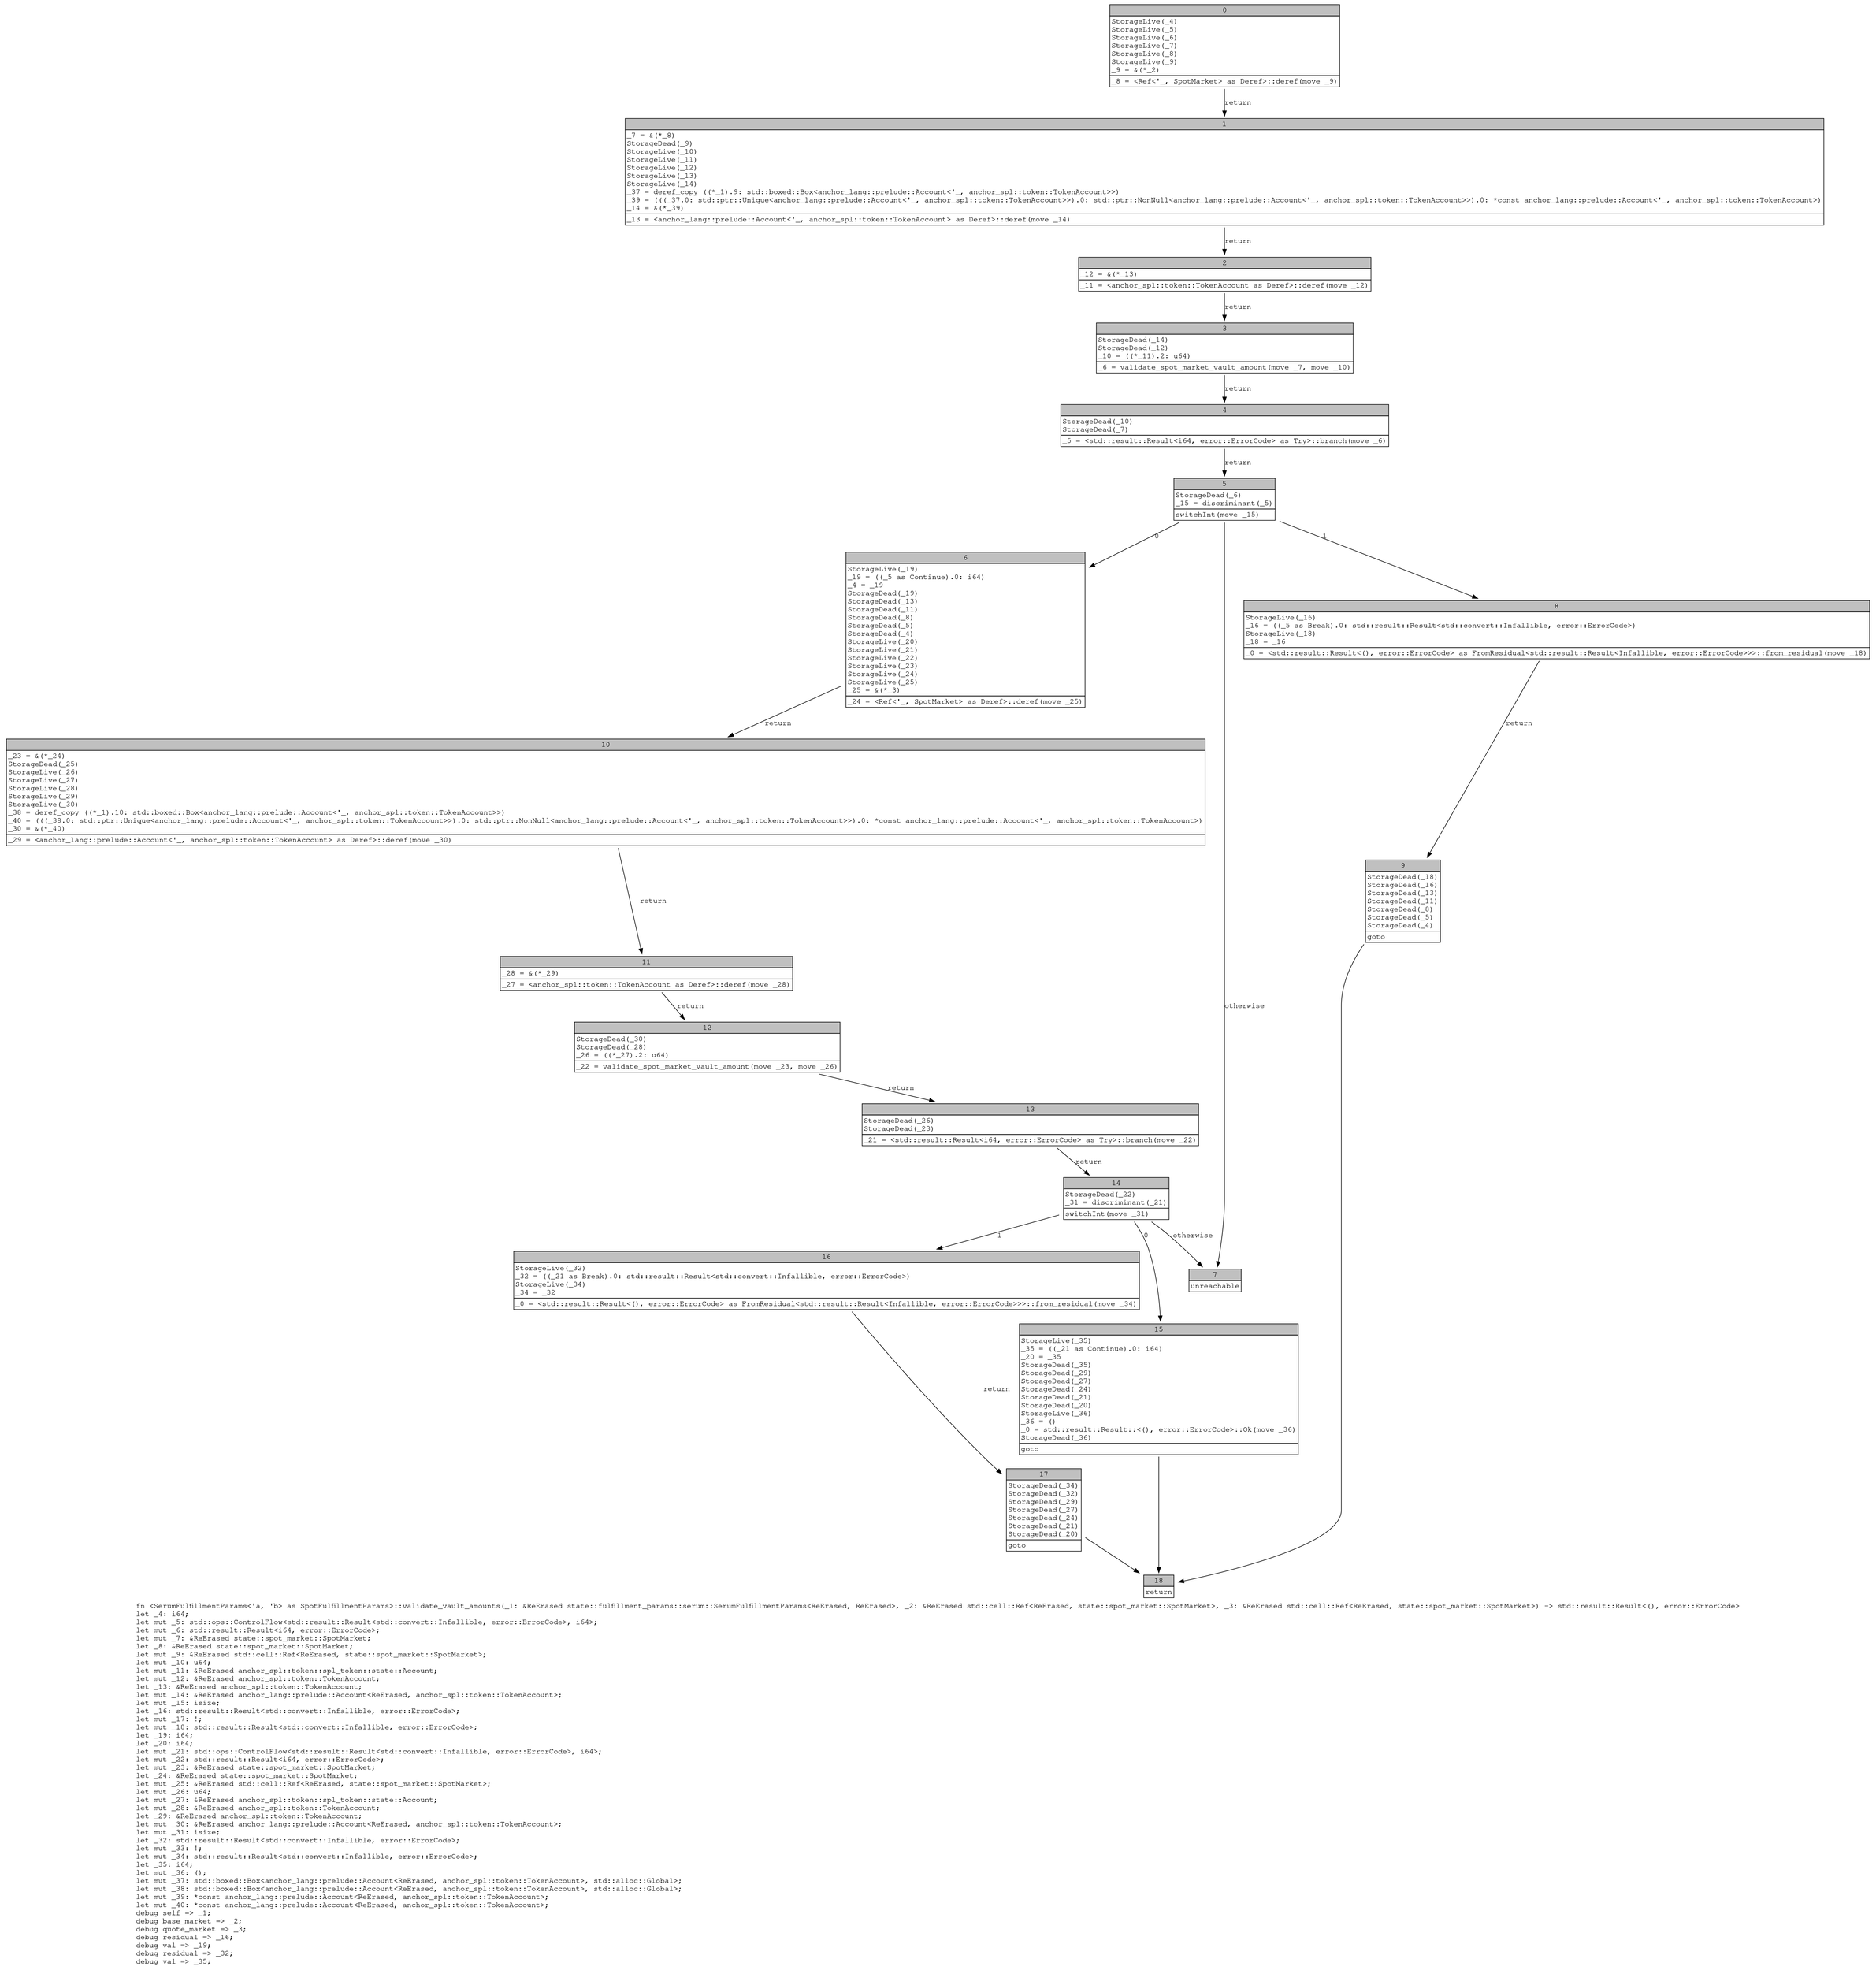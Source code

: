 digraph Mir_0_3316 {
    graph [fontname="Courier, monospace"];
    node [fontname="Courier, monospace"];
    edge [fontname="Courier, monospace"];
    label=<fn &lt;SerumFulfillmentParams&lt;'a, 'b&gt; as SpotFulfillmentParams&gt;::validate_vault_amounts(_1: &amp;ReErased state::fulfillment_params::serum::SerumFulfillmentParams&lt;ReErased, ReErased&gt;, _2: &amp;ReErased std::cell::Ref&lt;ReErased, state::spot_market::SpotMarket&gt;, _3: &amp;ReErased std::cell::Ref&lt;ReErased, state::spot_market::SpotMarket&gt;) -&gt; std::result::Result&lt;(), error::ErrorCode&gt;<br align="left"/>let _4: i64;<br align="left"/>let mut _5: std::ops::ControlFlow&lt;std::result::Result&lt;std::convert::Infallible, error::ErrorCode&gt;, i64&gt;;<br align="left"/>let mut _6: std::result::Result&lt;i64, error::ErrorCode&gt;;<br align="left"/>let mut _7: &amp;ReErased state::spot_market::SpotMarket;<br align="left"/>let _8: &amp;ReErased state::spot_market::SpotMarket;<br align="left"/>let mut _9: &amp;ReErased std::cell::Ref&lt;ReErased, state::spot_market::SpotMarket&gt;;<br align="left"/>let mut _10: u64;<br align="left"/>let mut _11: &amp;ReErased anchor_spl::token::spl_token::state::Account;<br align="left"/>let mut _12: &amp;ReErased anchor_spl::token::TokenAccount;<br align="left"/>let _13: &amp;ReErased anchor_spl::token::TokenAccount;<br align="left"/>let mut _14: &amp;ReErased anchor_lang::prelude::Account&lt;ReErased, anchor_spl::token::TokenAccount&gt;;<br align="left"/>let mut _15: isize;<br align="left"/>let _16: std::result::Result&lt;std::convert::Infallible, error::ErrorCode&gt;;<br align="left"/>let mut _17: !;<br align="left"/>let mut _18: std::result::Result&lt;std::convert::Infallible, error::ErrorCode&gt;;<br align="left"/>let _19: i64;<br align="left"/>let _20: i64;<br align="left"/>let mut _21: std::ops::ControlFlow&lt;std::result::Result&lt;std::convert::Infallible, error::ErrorCode&gt;, i64&gt;;<br align="left"/>let mut _22: std::result::Result&lt;i64, error::ErrorCode&gt;;<br align="left"/>let mut _23: &amp;ReErased state::spot_market::SpotMarket;<br align="left"/>let _24: &amp;ReErased state::spot_market::SpotMarket;<br align="left"/>let mut _25: &amp;ReErased std::cell::Ref&lt;ReErased, state::spot_market::SpotMarket&gt;;<br align="left"/>let mut _26: u64;<br align="left"/>let mut _27: &amp;ReErased anchor_spl::token::spl_token::state::Account;<br align="left"/>let mut _28: &amp;ReErased anchor_spl::token::TokenAccount;<br align="left"/>let _29: &amp;ReErased anchor_spl::token::TokenAccount;<br align="left"/>let mut _30: &amp;ReErased anchor_lang::prelude::Account&lt;ReErased, anchor_spl::token::TokenAccount&gt;;<br align="left"/>let mut _31: isize;<br align="left"/>let _32: std::result::Result&lt;std::convert::Infallible, error::ErrorCode&gt;;<br align="left"/>let mut _33: !;<br align="left"/>let mut _34: std::result::Result&lt;std::convert::Infallible, error::ErrorCode&gt;;<br align="left"/>let _35: i64;<br align="left"/>let mut _36: ();<br align="left"/>let mut _37: std::boxed::Box&lt;anchor_lang::prelude::Account&lt;ReErased, anchor_spl::token::TokenAccount&gt;, std::alloc::Global&gt;;<br align="left"/>let mut _38: std::boxed::Box&lt;anchor_lang::prelude::Account&lt;ReErased, anchor_spl::token::TokenAccount&gt;, std::alloc::Global&gt;;<br align="left"/>let mut _39: *const anchor_lang::prelude::Account&lt;ReErased, anchor_spl::token::TokenAccount&gt;;<br align="left"/>let mut _40: *const anchor_lang::prelude::Account&lt;ReErased, anchor_spl::token::TokenAccount&gt;;<br align="left"/>debug self =&gt; _1;<br align="left"/>debug base_market =&gt; _2;<br align="left"/>debug quote_market =&gt; _3;<br align="left"/>debug residual =&gt; _16;<br align="left"/>debug val =&gt; _19;<br align="left"/>debug residual =&gt; _32;<br align="left"/>debug val =&gt; _35;<br align="left"/>>;
    bb0__0_3316 [shape="none", label=<<table border="0" cellborder="1" cellspacing="0"><tr><td bgcolor="gray" align="center" colspan="1">0</td></tr><tr><td align="left" balign="left">StorageLive(_4)<br/>StorageLive(_5)<br/>StorageLive(_6)<br/>StorageLive(_7)<br/>StorageLive(_8)<br/>StorageLive(_9)<br/>_9 = &amp;(*_2)<br/></td></tr><tr><td align="left">_8 = &lt;Ref&lt;'_, SpotMarket&gt; as Deref&gt;::deref(move _9)</td></tr></table>>];
    bb1__0_3316 [shape="none", label=<<table border="0" cellborder="1" cellspacing="0"><tr><td bgcolor="gray" align="center" colspan="1">1</td></tr><tr><td align="left" balign="left">_7 = &amp;(*_8)<br/>StorageDead(_9)<br/>StorageLive(_10)<br/>StorageLive(_11)<br/>StorageLive(_12)<br/>StorageLive(_13)<br/>StorageLive(_14)<br/>_37 = deref_copy ((*_1).9: std::boxed::Box&lt;anchor_lang::prelude::Account&lt;'_, anchor_spl::token::TokenAccount&gt;&gt;)<br/>_39 = (((_37.0: std::ptr::Unique&lt;anchor_lang::prelude::Account&lt;'_, anchor_spl::token::TokenAccount&gt;&gt;).0: std::ptr::NonNull&lt;anchor_lang::prelude::Account&lt;'_, anchor_spl::token::TokenAccount&gt;&gt;).0: *const anchor_lang::prelude::Account&lt;'_, anchor_spl::token::TokenAccount&gt;)<br/>_14 = &amp;(*_39)<br/></td></tr><tr><td align="left">_13 = &lt;anchor_lang::prelude::Account&lt;'_, anchor_spl::token::TokenAccount&gt; as Deref&gt;::deref(move _14)</td></tr></table>>];
    bb2__0_3316 [shape="none", label=<<table border="0" cellborder="1" cellspacing="0"><tr><td bgcolor="gray" align="center" colspan="1">2</td></tr><tr><td align="left" balign="left">_12 = &amp;(*_13)<br/></td></tr><tr><td align="left">_11 = &lt;anchor_spl::token::TokenAccount as Deref&gt;::deref(move _12)</td></tr></table>>];
    bb3__0_3316 [shape="none", label=<<table border="0" cellborder="1" cellspacing="0"><tr><td bgcolor="gray" align="center" colspan="1">3</td></tr><tr><td align="left" balign="left">StorageDead(_14)<br/>StorageDead(_12)<br/>_10 = ((*_11).2: u64)<br/></td></tr><tr><td align="left">_6 = validate_spot_market_vault_amount(move _7, move _10)</td></tr></table>>];
    bb4__0_3316 [shape="none", label=<<table border="0" cellborder="1" cellspacing="0"><tr><td bgcolor="gray" align="center" colspan="1">4</td></tr><tr><td align="left" balign="left">StorageDead(_10)<br/>StorageDead(_7)<br/></td></tr><tr><td align="left">_5 = &lt;std::result::Result&lt;i64, error::ErrorCode&gt; as Try&gt;::branch(move _6)</td></tr></table>>];
    bb5__0_3316 [shape="none", label=<<table border="0" cellborder="1" cellspacing="0"><tr><td bgcolor="gray" align="center" colspan="1">5</td></tr><tr><td align="left" balign="left">StorageDead(_6)<br/>_15 = discriminant(_5)<br/></td></tr><tr><td align="left">switchInt(move _15)</td></tr></table>>];
    bb6__0_3316 [shape="none", label=<<table border="0" cellborder="1" cellspacing="0"><tr><td bgcolor="gray" align="center" colspan="1">6</td></tr><tr><td align="left" balign="left">StorageLive(_19)<br/>_19 = ((_5 as Continue).0: i64)<br/>_4 = _19<br/>StorageDead(_19)<br/>StorageDead(_13)<br/>StorageDead(_11)<br/>StorageDead(_8)<br/>StorageDead(_5)<br/>StorageDead(_4)<br/>StorageLive(_20)<br/>StorageLive(_21)<br/>StorageLive(_22)<br/>StorageLive(_23)<br/>StorageLive(_24)<br/>StorageLive(_25)<br/>_25 = &amp;(*_3)<br/></td></tr><tr><td align="left">_24 = &lt;Ref&lt;'_, SpotMarket&gt; as Deref&gt;::deref(move _25)</td></tr></table>>];
    bb7__0_3316 [shape="none", label=<<table border="0" cellborder="1" cellspacing="0"><tr><td bgcolor="gray" align="center" colspan="1">7</td></tr><tr><td align="left">unreachable</td></tr></table>>];
    bb8__0_3316 [shape="none", label=<<table border="0" cellborder="1" cellspacing="0"><tr><td bgcolor="gray" align="center" colspan="1">8</td></tr><tr><td align="left" balign="left">StorageLive(_16)<br/>_16 = ((_5 as Break).0: std::result::Result&lt;std::convert::Infallible, error::ErrorCode&gt;)<br/>StorageLive(_18)<br/>_18 = _16<br/></td></tr><tr><td align="left">_0 = &lt;std::result::Result&lt;(), error::ErrorCode&gt; as FromResidual&lt;std::result::Result&lt;Infallible, error::ErrorCode&gt;&gt;&gt;::from_residual(move _18)</td></tr></table>>];
    bb9__0_3316 [shape="none", label=<<table border="0" cellborder="1" cellspacing="0"><tr><td bgcolor="gray" align="center" colspan="1">9</td></tr><tr><td align="left" balign="left">StorageDead(_18)<br/>StorageDead(_16)<br/>StorageDead(_13)<br/>StorageDead(_11)<br/>StorageDead(_8)<br/>StorageDead(_5)<br/>StorageDead(_4)<br/></td></tr><tr><td align="left">goto</td></tr></table>>];
    bb10__0_3316 [shape="none", label=<<table border="0" cellborder="1" cellspacing="0"><tr><td bgcolor="gray" align="center" colspan="1">10</td></tr><tr><td align="left" balign="left">_23 = &amp;(*_24)<br/>StorageDead(_25)<br/>StorageLive(_26)<br/>StorageLive(_27)<br/>StorageLive(_28)<br/>StorageLive(_29)<br/>StorageLive(_30)<br/>_38 = deref_copy ((*_1).10: std::boxed::Box&lt;anchor_lang::prelude::Account&lt;'_, anchor_spl::token::TokenAccount&gt;&gt;)<br/>_40 = (((_38.0: std::ptr::Unique&lt;anchor_lang::prelude::Account&lt;'_, anchor_spl::token::TokenAccount&gt;&gt;).0: std::ptr::NonNull&lt;anchor_lang::prelude::Account&lt;'_, anchor_spl::token::TokenAccount&gt;&gt;).0: *const anchor_lang::prelude::Account&lt;'_, anchor_spl::token::TokenAccount&gt;)<br/>_30 = &amp;(*_40)<br/></td></tr><tr><td align="left">_29 = &lt;anchor_lang::prelude::Account&lt;'_, anchor_spl::token::TokenAccount&gt; as Deref&gt;::deref(move _30)</td></tr></table>>];
    bb11__0_3316 [shape="none", label=<<table border="0" cellborder="1" cellspacing="0"><tr><td bgcolor="gray" align="center" colspan="1">11</td></tr><tr><td align="left" balign="left">_28 = &amp;(*_29)<br/></td></tr><tr><td align="left">_27 = &lt;anchor_spl::token::TokenAccount as Deref&gt;::deref(move _28)</td></tr></table>>];
    bb12__0_3316 [shape="none", label=<<table border="0" cellborder="1" cellspacing="0"><tr><td bgcolor="gray" align="center" colspan="1">12</td></tr><tr><td align="left" balign="left">StorageDead(_30)<br/>StorageDead(_28)<br/>_26 = ((*_27).2: u64)<br/></td></tr><tr><td align="left">_22 = validate_spot_market_vault_amount(move _23, move _26)</td></tr></table>>];
    bb13__0_3316 [shape="none", label=<<table border="0" cellborder="1" cellspacing="0"><tr><td bgcolor="gray" align="center" colspan="1">13</td></tr><tr><td align="left" balign="left">StorageDead(_26)<br/>StorageDead(_23)<br/></td></tr><tr><td align="left">_21 = &lt;std::result::Result&lt;i64, error::ErrorCode&gt; as Try&gt;::branch(move _22)</td></tr></table>>];
    bb14__0_3316 [shape="none", label=<<table border="0" cellborder="1" cellspacing="0"><tr><td bgcolor="gray" align="center" colspan="1">14</td></tr><tr><td align="left" balign="left">StorageDead(_22)<br/>_31 = discriminant(_21)<br/></td></tr><tr><td align="left">switchInt(move _31)</td></tr></table>>];
    bb15__0_3316 [shape="none", label=<<table border="0" cellborder="1" cellspacing="0"><tr><td bgcolor="gray" align="center" colspan="1">15</td></tr><tr><td align="left" balign="left">StorageLive(_35)<br/>_35 = ((_21 as Continue).0: i64)<br/>_20 = _35<br/>StorageDead(_35)<br/>StorageDead(_29)<br/>StorageDead(_27)<br/>StorageDead(_24)<br/>StorageDead(_21)<br/>StorageDead(_20)<br/>StorageLive(_36)<br/>_36 = ()<br/>_0 = std::result::Result::&lt;(), error::ErrorCode&gt;::Ok(move _36)<br/>StorageDead(_36)<br/></td></tr><tr><td align="left">goto</td></tr></table>>];
    bb16__0_3316 [shape="none", label=<<table border="0" cellborder="1" cellspacing="0"><tr><td bgcolor="gray" align="center" colspan="1">16</td></tr><tr><td align="left" balign="left">StorageLive(_32)<br/>_32 = ((_21 as Break).0: std::result::Result&lt;std::convert::Infallible, error::ErrorCode&gt;)<br/>StorageLive(_34)<br/>_34 = _32<br/></td></tr><tr><td align="left">_0 = &lt;std::result::Result&lt;(), error::ErrorCode&gt; as FromResidual&lt;std::result::Result&lt;Infallible, error::ErrorCode&gt;&gt;&gt;::from_residual(move _34)</td></tr></table>>];
    bb17__0_3316 [shape="none", label=<<table border="0" cellborder="1" cellspacing="0"><tr><td bgcolor="gray" align="center" colspan="1">17</td></tr><tr><td align="left" balign="left">StorageDead(_34)<br/>StorageDead(_32)<br/>StorageDead(_29)<br/>StorageDead(_27)<br/>StorageDead(_24)<br/>StorageDead(_21)<br/>StorageDead(_20)<br/></td></tr><tr><td align="left">goto</td></tr></table>>];
    bb18__0_3316 [shape="none", label=<<table border="0" cellborder="1" cellspacing="0"><tr><td bgcolor="gray" align="center" colspan="1">18</td></tr><tr><td align="left">return</td></tr></table>>];
    bb0__0_3316 -> bb1__0_3316 [label="return"];
    bb1__0_3316 -> bb2__0_3316 [label="return"];
    bb2__0_3316 -> bb3__0_3316 [label="return"];
    bb3__0_3316 -> bb4__0_3316 [label="return"];
    bb4__0_3316 -> bb5__0_3316 [label="return"];
    bb5__0_3316 -> bb6__0_3316 [label="0"];
    bb5__0_3316 -> bb8__0_3316 [label="1"];
    bb5__0_3316 -> bb7__0_3316 [label="otherwise"];
    bb6__0_3316 -> bb10__0_3316 [label="return"];
    bb8__0_3316 -> bb9__0_3316 [label="return"];
    bb9__0_3316 -> bb18__0_3316 [label=""];
    bb10__0_3316 -> bb11__0_3316 [label="return"];
    bb11__0_3316 -> bb12__0_3316 [label="return"];
    bb12__0_3316 -> bb13__0_3316 [label="return"];
    bb13__0_3316 -> bb14__0_3316 [label="return"];
    bb14__0_3316 -> bb15__0_3316 [label="0"];
    bb14__0_3316 -> bb16__0_3316 [label="1"];
    bb14__0_3316 -> bb7__0_3316 [label="otherwise"];
    bb15__0_3316 -> bb18__0_3316 [label=""];
    bb16__0_3316 -> bb17__0_3316 [label="return"];
    bb17__0_3316 -> bb18__0_3316 [label=""];
}
